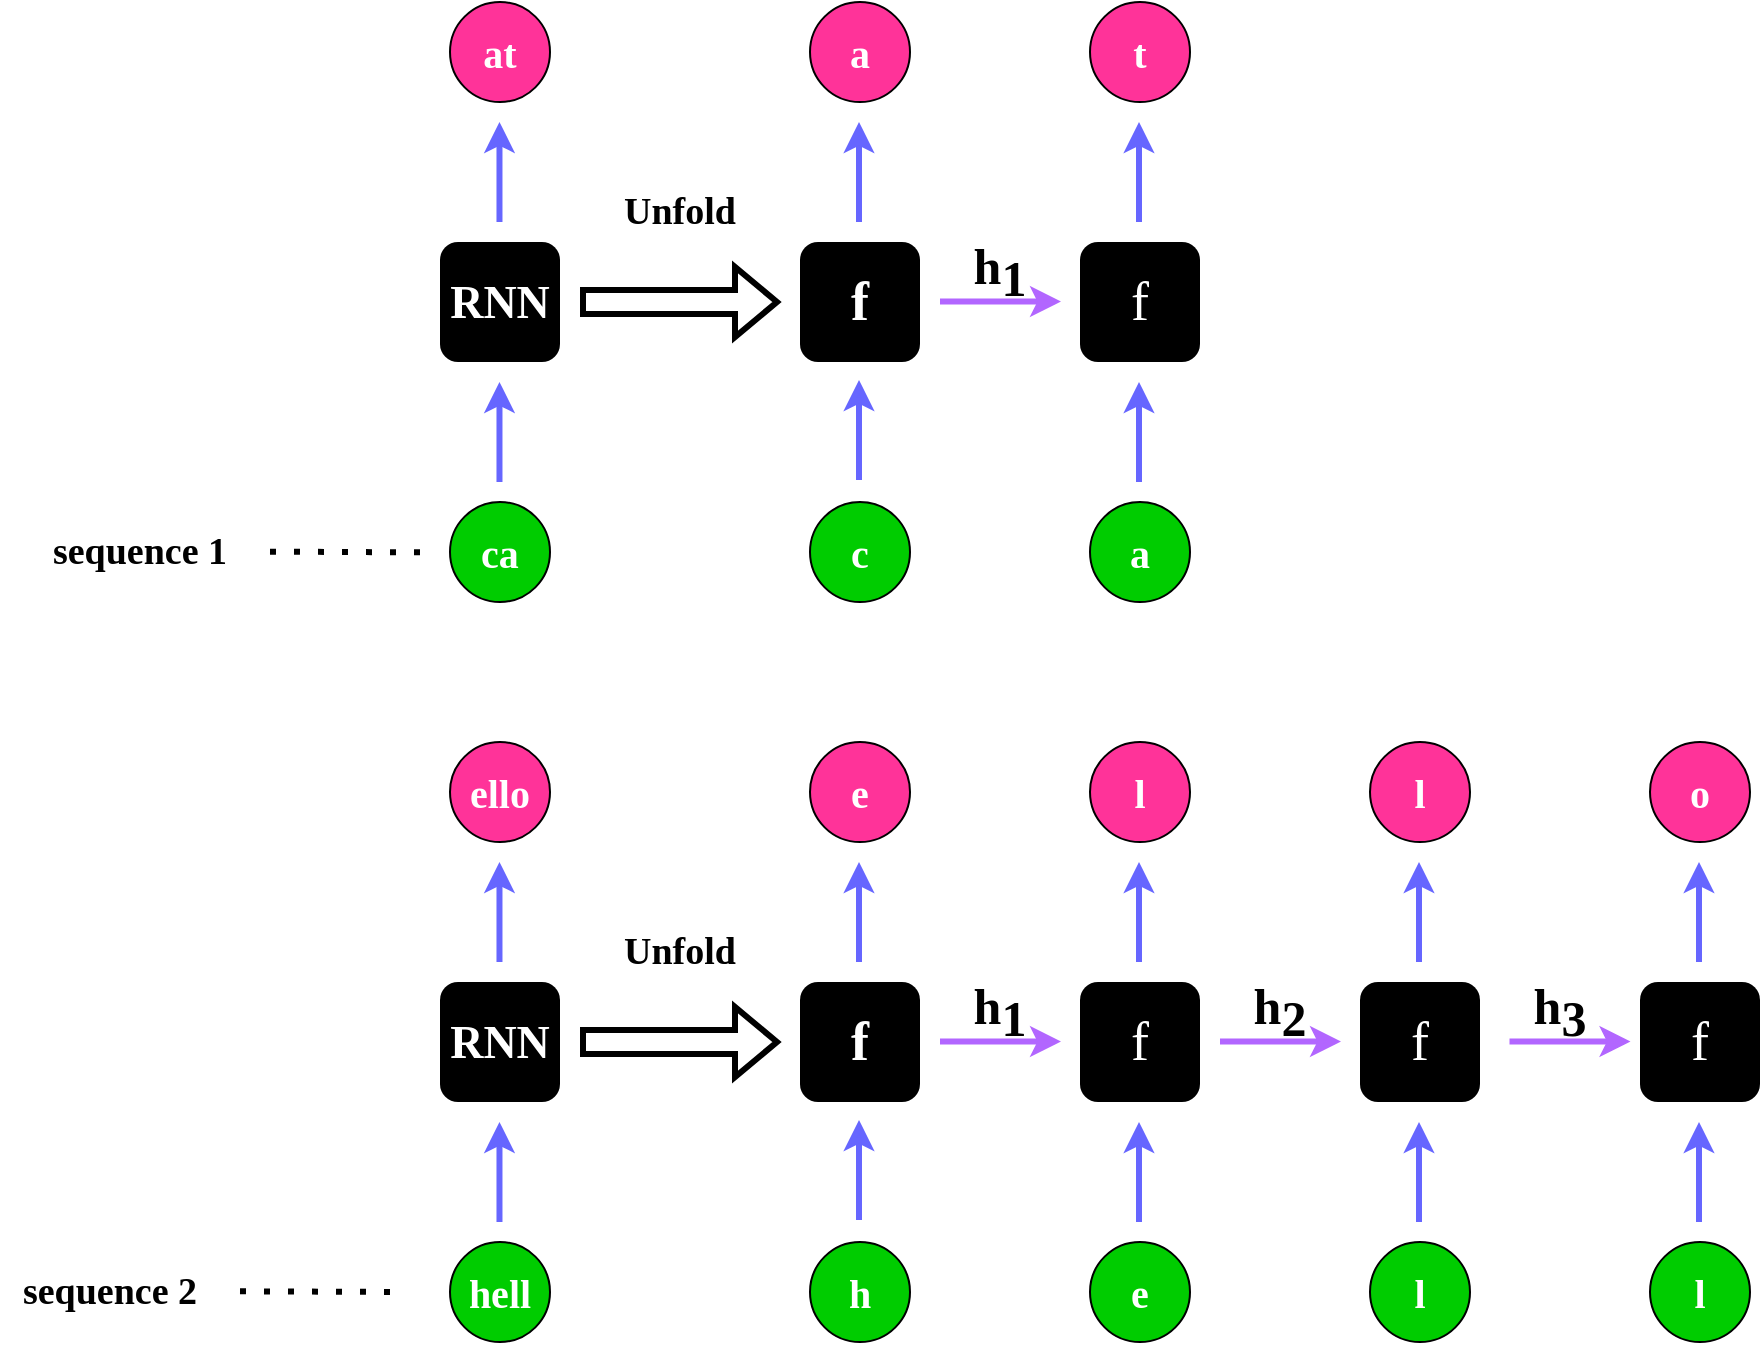 <mxfile version="24.0.7" type="device">
  <diagram name="Page-1" id="6HRoGfWBaaDKhnXAU6vd">
    <mxGraphModel dx="2156" dy="1926" grid="1" gridSize="10" guides="1" tooltips="1" connect="1" arrows="1" fold="1" page="1" pageScale="1" pageWidth="850" pageHeight="1100" math="0" shadow="0">
      <root>
        <mxCell id="0" />
        <mxCell id="1" parent="0" />
        <mxCell id="vckTE8xcX2gjwNGocpAb-1" value="&lt;font size=&quot;1&quot; data-font-src=&quot;https://fonts.googleapis.com/css?family=Italianno&quot; face=&quot;Italianno&quot; style=&quot;&quot; color=&quot;#ffffff&quot;&gt;&lt;b style=&quot;font-size: 27px;&quot;&gt;f&lt;/b&gt;&lt;/font&gt;" style="rounded=1;whiteSpace=wrap;html=1;fillColor=#000000;strokeColor=none;fontColor=#FF6666;" parent="1" vertex="1">
          <mxGeometry x="40" y="320" width="60" height="60" as="geometry" />
        </mxCell>
        <mxCell id="vckTE8xcX2gjwNGocpAb-2" value="&lt;font color=&quot;#ffffff&quot; face=&quot;Italianno&quot; style=&quot;font-size: 27px;&quot;&gt;f&lt;/font&gt;" style="rounded=1;whiteSpace=wrap;html=1;fillColor=#000000;strokeColor=none;fontColor=#FF6666;" parent="1" vertex="1">
          <mxGeometry x="180" y="320" width="60" height="60" as="geometry" />
        </mxCell>
        <mxCell id="vckTE8xcX2gjwNGocpAb-3" value="&lt;span style=&quot;color: rgb(255, 255, 255); font-family: Italianno; font-size: 27px;&quot;&gt;f&lt;/span&gt;" style="rounded=1;whiteSpace=wrap;html=1;fillColor=#000000;strokeColor=none;fontColor=#FF6666;" parent="1" vertex="1">
          <mxGeometry x="320" y="320" width="60" height="60" as="geometry" />
        </mxCell>
        <mxCell id="vckTE8xcX2gjwNGocpAb-4" value="&lt;span style=&quot;color: rgb(255, 255, 255); font-family: Italianno; font-size: 27px;&quot;&gt;f&lt;/span&gt;" style="rounded=1;whiteSpace=wrap;html=1;fillColor=#000000;strokeColor=none;fontColor=#FF6666;" parent="1" vertex="1">
          <mxGeometry x="460" y="320" width="60" height="60" as="geometry" />
        </mxCell>
        <mxCell id="vckTE8xcX2gjwNGocpAb-5" style="edgeStyle=orthogonalEdgeStyle;rounded=0;orthogonalLoop=1;jettySize=auto;html=1;exitX=0.5;exitY=0;exitDx=0;exitDy=0;strokeWidth=3;strokeColor=#6666FF;fontColor=#FF6666;" parent="1" edge="1">
          <mxGeometry relative="1" as="geometry">
            <mxPoint x="69.5" y="439" as="sourcePoint" />
            <mxPoint x="69.5" y="389" as="targetPoint" />
          </mxGeometry>
        </mxCell>
        <mxCell id="vckTE8xcX2gjwNGocpAb-6" value="&lt;font face=&quot;Ubuntu&quot; style=&quot;font-size: 20px;&quot;&gt;&lt;b&gt;h&lt;/b&gt;&lt;/font&gt;" style="ellipse;whiteSpace=wrap;html=1;aspect=fixed;fillColor=#00CC00;fontColor=#FFFFFF;" parent="1" vertex="1">
          <mxGeometry x="45" y="450" width="50" height="50" as="geometry" />
        </mxCell>
        <mxCell id="vckTE8xcX2gjwNGocpAb-7" style="edgeStyle=orthogonalEdgeStyle;rounded=0;orthogonalLoop=1;jettySize=auto;html=1;exitX=0.5;exitY=0;exitDx=0;exitDy=0;strokeWidth=3;strokeColor=#6666FF;fontColor=#FF6666;" parent="1" edge="1">
          <mxGeometry relative="1" as="geometry">
            <mxPoint x="69.5" y="310" as="sourcePoint" />
            <mxPoint x="69.5" y="260" as="targetPoint" />
          </mxGeometry>
        </mxCell>
        <mxCell id="vckTE8xcX2gjwNGocpAb-8" value="&lt;font face=&quot;Ubuntu&quot;&gt;&lt;span style=&quot;font-size: 20px;&quot;&gt;&lt;b&gt;e&lt;/b&gt;&lt;/span&gt;&lt;/font&gt;" style="ellipse;whiteSpace=wrap;html=1;aspect=fixed;fillColor=#FF3399;fontColor=#FFFFFF;" parent="1" vertex="1">
          <mxGeometry x="45" y="200" width="50" height="50" as="geometry" />
        </mxCell>
        <mxCell id="vckTE8xcX2gjwNGocpAb-9" value="&lt;font face=&quot;Ubuntu&quot;&gt;&lt;span style=&quot;font-size: 20px;&quot;&gt;&lt;b&gt;l&lt;/b&gt;&lt;/span&gt;&lt;/font&gt;" style="ellipse;whiteSpace=wrap;html=1;aspect=fixed;fillColor=#FF3399;fontColor=#FFFFFF;" parent="1" vertex="1">
          <mxGeometry x="185" y="200" width="50" height="50" as="geometry" />
        </mxCell>
        <mxCell id="vckTE8xcX2gjwNGocpAb-10" value="&lt;font face=&quot;Ubuntu&quot;&gt;&lt;span style=&quot;font-size: 20px;&quot;&gt;&lt;b&gt;l&lt;/b&gt;&lt;/span&gt;&lt;/font&gt;" style="ellipse;whiteSpace=wrap;html=1;aspect=fixed;fillColor=#FF3399;fontColor=#FFFFFF;" parent="1" vertex="1">
          <mxGeometry x="325" y="200" width="50" height="50" as="geometry" />
        </mxCell>
        <mxCell id="vckTE8xcX2gjwNGocpAb-11" value="&lt;font face=&quot;Ubuntu&quot;&gt;&lt;span style=&quot;font-size: 20px;&quot;&gt;&lt;b&gt;o&lt;/b&gt;&lt;/span&gt;&lt;/font&gt;" style="ellipse;whiteSpace=wrap;html=1;aspect=fixed;fillColor=#FF3399;fontColor=#FFFFFF;" parent="1" vertex="1">
          <mxGeometry x="465" y="200" width="50" height="50" as="geometry" />
        </mxCell>
        <mxCell id="vckTE8xcX2gjwNGocpAb-12" style="edgeStyle=orthogonalEdgeStyle;rounded=0;orthogonalLoop=1;jettySize=auto;html=1;exitX=0.5;exitY=0;exitDx=0;exitDy=0;strokeWidth=3;strokeColor=#6666FF;fontColor=#FF6666;" parent="1" edge="1">
          <mxGeometry relative="1" as="geometry">
            <mxPoint x="209.5" y="310" as="sourcePoint" />
            <mxPoint x="209.5" y="260" as="targetPoint" />
          </mxGeometry>
        </mxCell>
        <mxCell id="vckTE8xcX2gjwNGocpAb-13" style="edgeStyle=orthogonalEdgeStyle;rounded=0;orthogonalLoop=1;jettySize=auto;html=1;exitX=0.5;exitY=0;exitDx=0;exitDy=0;strokeWidth=3;strokeColor=#6666FF;fontColor=#FF6666;" parent="1" edge="1">
          <mxGeometry relative="1" as="geometry">
            <mxPoint x="349.5" y="310" as="sourcePoint" />
            <mxPoint x="349.5" y="260" as="targetPoint" />
          </mxGeometry>
        </mxCell>
        <mxCell id="vckTE8xcX2gjwNGocpAb-14" style="edgeStyle=orthogonalEdgeStyle;rounded=0;orthogonalLoop=1;jettySize=auto;html=1;exitX=0.5;exitY=0;exitDx=0;exitDy=0;strokeWidth=3;strokeColor=#6666FF;fontColor=#FF6666;" parent="1" edge="1">
          <mxGeometry relative="1" as="geometry">
            <mxPoint x="489.5" y="310" as="sourcePoint" />
            <mxPoint x="489.5" y="260" as="targetPoint" />
          </mxGeometry>
        </mxCell>
        <mxCell id="vckTE8xcX2gjwNGocpAb-15" value="&lt;font face=&quot;Ubuntu&quot; style=&quot;font-size: 20px;&quot;&gt;&lt;b&gt;e&lt;/b&gt;&lt;/font&gt;" style="ellipse;whiteSpace=wrap;html=1;aspect=fixed;fillColor=#00CC00;fontColor=#FFFFFF;" parent="1" vertex="1">
          <mxGeometry x="185" y="450" width="50" height="50" as="geometry" />
        </mxCell>
        <mxCell id="vckTE8xcX2gjwNGocpAb-16" value="&lt;font face=&quot;Ubuntu&quot; style=&quot;font-size: 20px;&quot;&gt;&lt;b&gt;l&lt;/b&gt;&lt;/font&gt;" style="ellipse;whiteSpace=wrap;html=1;aspect=fixed;fillColor=#00CC00;fontColor=#FFFFFF;" parent="1" vertex="1">
          <mxGeometry x="325" y="450" width="50" height="50" as="geometry" />
        </mxCell>
        <mxCell id="vckTE8xcX2gjwNGocpAb-17" value="&lt;font face=&quot;Ubuntu&quot; style=&quot;font-size: 20px;&quot;&gt;&lt;b&gt;l&lt;/b&gt;&lt;/font&gt;" style="ellipse;whiteSpace=wrap;html=1;aspect=fixed;fillColor=#00CC00;fontColor=#FFFFFF;" parent="1" vertex="1">
          <mxGeometry x="465" y="450" width="50" height="50" as="geometry" />
        </mxCell>
        <mxCell id="vckTE8xcX2gjwNGocpAb-18" style="edgeStyle=orthogonalEdgeStyle;rounded=0;orthogonalLoop=1;jettySize=auto;html=1;exitX=0.5;exitY=0;exitDx=0;exitDy=0;strokeWidth=3;strokeColor=#6666FF;fontColor=#FF6666;" parent="1" edge="1">
          <mxGeometry relative="1" as="geometry">
            <mxPoint x="209.5" y="440" as="sourcePoint" />
            <mxPoint x="209.5" y="390" as="targetPoint" />
          </mxGeometry>
        </mxCell>
        <mxCell id="vckTE8xcX2gjwNGocpAb-19" style="edgeStyle=orthogonalEdgeStyle;rounded=0;orthogonalLoop=1;jettySize=auto;html=1;exitX=0.5;exitY=0;exitDx=0;exitDy=0;strokeWidth=3;strokeColor=#6666FF;fontColor=#FF6666;" parent="1" edge="1">
          <mxGeometry relative="1" as="geometry">
            <mxPoint x="349.5" y="440" as="sourcePoint" />
            <mxPoint x="349.5" y="390" as="targetPoint" />
          </mxGeometry>
        </mxCell>
        <mxCell id="vckTE8xcX2gjwNGocpAb-20" style="edgeStyle=orthogonalEdgeStyle;rounded=0;orthogonalLoop=1;jettySize=auto;html=1;exitX=0.5;exitY=0;exitDx=0;exitDy=0;strokeWidth=3;strokeColor=#6666FF;fontColor=#FF6666;" parent="1" edge="1">
          <mxGeometry relative="1" as="geometry">
            <mxPoint x="489.5" y="440" as="sourcePoint" />
            <mxPoint x="489.5" y="390" as="targetPoint" />
          </mxGeometry>
        </mxCell>
        <mxCell id="vckTE8xcX2gjwNGocpAb-21" style="edgeStyle=orthogonalEdgeStyle;rounded=0;orthogonalLoop=1;jettySize=auto;html=1;exitX=0.5;exitY=0;exitDx=0;exitDy=0;strokeWidth=3;strokeColor=#B266FF;fontColor=#FF6666;" parent="1" edge="1">
          <mxGeometry relative="1" as="geometry">
            <mxPoint x="110" y="349.78" as="sourcePoint" />
            <mxPoint x="170.5" y="349.78" as="targetPoint" />
          </mxGeometry>
        </mxCell>
        <mxCell id="vckTE8xcX2gjwNGocpAb-22" style="edgeStyle=orthogonalEdgeStyle;rounded=0;orthogonalLoop=1;jettySize=auto;html=1;exitX=0.5;exitY=0;exitDx=0;exitDy=0;strokeWidth=3;strokeColor=#B266FF;fontColor=#FF6666;" parent="1" edge="1">
          <mxGeometry relative="1" as="geometry">
            <mxPoint x="250" y="349.76" as="sourcePoint" />
            <mxPoint x="310.5" y="349.76" as="targetPoint" />
          </mxGeometry>
        </mxCell>
        <mxCell id="vckTE8xcX2gjwNGocpAb-23" style="edgeStyle=orthogonalEdgeStyle;rounded=0;orthogonalLoop=1;jettySize=auto;html=1;exitX=0.5;exitY=0;exitDx=0;exitDy=0;strokeWidth=3;strokeColor=#B266FF;fontColor=#FF6666;" parent="1" edge="1">
          <mxGeometry relative="1" as="geometry">
            <mxPoint x="394.75" y="349.76" as="sourcePoint" />
            <mxPoint x="455.25" y="349.76" as="targetPoint" />
          </mxGeometry>
        </mxCell>
        <mxCell id="vckTE8xcX2gjwNGocpAb-24" value="&lt;font data-font-src=&quot;https://fonts.googleapis.com/css?family=Italianno&quot; face=&quot;Italianno&quot; style=&quot;font-size: 25px;&quot;&gt;&lt;span style=&quot;font-size: 25px;&quot;&gt;h&lt;sub style=&quot;font-size: 25px;&quot;&gt;1&lt;/sub&gt;&lt;/span&gt;&lt;/font&gt;" style="text;html=1;align=center;verticalAlign=middle;whiteSpace=wrap;rounded=0;fontSize=25;fontStyle=1" parent="1" vertex="1">
          <mxGeometry x="110" y="320" width="60" height="30" as="geometry" />
        </mxCell>
        <mxCell id="vckTE8xcX2gjwNGocpAb-25" value="&lt;font style=&quot;font-size: 25px;&quot;&gt;&lt;span style=&quot;font-size: 25px;&quot;&gt;&lt;span style=&quot;font-size: 25px;&quot;&gt;h&lt;/span&gt;&lt;span style=&quot;font-size: 25px;&quot;&gt;&lt;sub style=&quot;font-size: 25px;&quot;&gt;2&lt;/sub&gt;&lt;/span&gt;&lt;/span&gt;&lt;/font&gt;" style="text;html=1;align=center;verticalAlign=middle;whiteSpace=wrap;rounded=0;fontFamily=Italianno;fontSource=https%3A%2F%2Ffonts.googleapis.com%2Fcss%3Ffamily%3DItalianno;fontSize=25;fontStyle=1" parent="1" vertex="1">
          <mxGeometry x="250" y="320" width="60" height="30" as="geometry" />
        </mxCell>
        <mxCell id="vckTE8xcX2gjwNGocpAb-26" value="&lt;font style=&quot;font-size: 25px;&quot;&gt;&lt;span style=&quot;font-size: 25px;&quot;&gt;&lt;span style=&quot;font-size: 25px;&quot;&gt;h&lt;/span&gt;&lt;span style=&quot;font-size: 25px;&quot;&gt;&lt;sub style=&quot;font-size: 25px;&quot;&gt;3&lt;/sub&gt;&lt;/span&gt;&lt;/span&gt;&lt;/font&gt;" style="text;html=1;align=center;verticalAlign=middle;whiteSpace=wrap;rounded=0;fontFamily=Italianno;fontSource=https%3A%2F%2Ffonts.googleapis.com%2Fcss%3Ffamily%3DItalianno;fontSize=25;fontStyle=1" parent="1" vertex="1">
          <mxGeometry x="390" y="320" width="60" height="30" as="geometry" />
        </mxCell>
        <mxCell id="vckTE8xcX2gjwNGocpAb-27" value="&lt;font face=&quot;Ubuntu&quot; size=&quot;1&quot; style=&quot;&quot; color=&quot;#ffffff&quot;&gt;&lt;b style=&quot;font-size: 23px;&quot;&gt;RNN&lt;/b&gt;&lt;/font&gt;" style="rounded=1;whiteSpace=wrap;html=1;fillColor=#000000;strokeColor=none;fontColor=#FF6666;" parent="1" vertex="1">
          <mxGeometry x="-140" y="320" width="60" height="60" as="geometry" />
        </mxCell>
        <mxCell id="vckTE8xcX2gjwNGocpAb-28" value="&lt;font face=&quot;Ubuntu&quot; style=&quot;font-size: 20px;&quot;&gt;&lt;b&gt;hell&lt;/b&gt;&lt;/font&gt;" style="ellipse;whiteSpace=wrap;html=1;aspect=fixed;fillColor=#00CC00;fontColor=#FFFFFF;" parent="1" vertex="1">
          <mxGeometry x="-135" y="450" width="50" height="50" as="geometry" />
        </mxCell>
        <mxCell id="vckTE8xcX2gjwNGocpAb-29" value="&lt;font face=&quot;Ubuntu&quot;&gt;&lt;span style=&quot;font-size: 20px;&quot;&gt;&lt;b&gt;ello&lt;/b&gt;&lt;/span&gt;&lt;/font&gt;" style="ellipse;whiteSpace=wrap;html=1;aspect=fixed;fillColor=#FF3399;fontColor=#FFFFFF;" parent="1" vertex="1">
          <mxGeometry x="-135" y="200" width="50" height="50" as="geometry" />
        </mxCell>
        <mxCell id="vckTE8xcX2gjwNGocpAb-30" style="edgeStyle=orthogonalEdgeStyle;rounded=0;orthogonalLoop=1;jettySize=auto;html=1;exitX=0.5;exitY=0;exitDx=0;exitDy=0;strokeWidth=3;strokeColor=#6666FF;fontColor=#FF6666;" parent="1" edge="1">
          <mxGeometry relative="1" as="geometry">
            <mxPoint x="-110.26" y="310" as="sourcePoint" />
            <mxPoint x="-110.26" y="260" as="targetPoint" />
          </mxGeometry>
        </mxCell>
        <mxCell id="vckTE8xcX2gjwNGocpAb-31" style="edgeStyle=orthogonalEdgeStyle;rounded=0;orthogonalLoop=1;jettySize=auto;html=1;exitX=0.5;exitY=0;exitDx=0;exitDy=0;strokeWidth=3;strokeColor=#6666FF;fontColor=#FF6666;" parent="1" edge="1">
          <mxGeometry relative="1" as="geometry">
            <mxPoint x="-110.26" y="440" as="sourcePoint" />
            <mxPoint x="-110.26" y="390" as="targetPoint" />
          </mxGeometry>
        </mxCell>
        <mxCell id="vckTE8xcX2gjwNGocpAb-33" value="" style="shape=flexArrow;endArrow=classic;html=1;rounded=0;strokeWidth=3;" parent="1" edge="1">
          <mxGeometry width="50" height="50" relative="1" as="geometry">
            <mxPoint x="-70" y="350" as="sourcePoint" />
            <mxPoint x="30" y="350" as="targetPoint" />
          </mxGeometry>
        </mxCell>
        <mxCell id="vckTE8xcX2gjwNGocpAb-34" value="&lt;b&gt;&lt;font style=&quot;font-size: 19px;&quot; face=&quot;Ubuntu&quot;&gt;Unfold&lt;/font&gt;&lt;/b&gt;" style="text;html=1;align=center;verticalAlign=middle;whiteSpace=wrap;rounded=0;" parent="1" vertex="1">
          <mxGeometry x="-50" y="290" width="60" height="30" as="geometry" />
        </mxCell>
        <mxCell id="vckTE8xcX2gjwNGocpAb-35" value="&lt;font size=&quot;1&quot; data-font-src=&quot;https://fonts.googleapis.com/css?family=Italianno&quot; face=&quot;Italianno&quot; style=&quot;&quot; color=&quot;#ffffff&quot;&gt;&lt;b style=&quot;font-size: 27px;&quot;&gt;f&lt;/b&gt;&lt;/font&gt;" style="rounded=1;whiteSpace=wrap;html=1;fillColor=#000000;strokeColor=none;fontColor=#FF6666;" parent="1" vertex="1">
          <mxGeometry x="40" y="-50" width="60" height="60" as="geometry" />
        </mxCell>
        <mxCell id="vckTE8xcX2gjwNGocpAb-36" value="&lt;font color=&quot;#ffffff&quot; face=&quot;Italianno&quot; style=&quot;font-size: 27px;&quot;&gt;f&lt;/font&gt;" style="rounded=1;whiteSpace=wrap;html=1;fillColor=#000000;strokeColor=none;fontColor=#FF6666;" parent="1" vertex="1">
          <mxGeometry x="180" y="-50" width="60" height="60" as="geometry" />
        </mxCell>
        <mxCell id="vckTE8xcX2gjwNGocpAb-37" style="edgeStyle=orthogonalEdgeStyle;rounded=0;orthogonalLoop=1;jettySize=auto;html=1;exitX=0.5;exitY=0;exitDx=0;exitDy=0;strokeWidth=3;strokeColor=#6666FF;fontColor=#FF6666;" parent="1" edge="1">
          <mxGeometry relative="1" as="geometry">
            <mxPoint x="69.5" y="69" as="sourcePoint" />
            <mxPoint x="69.5" y="19" as="targetPoint" />
          </mxGeometry>
        </mxCell>
        <mxCell id="vckTE8xcX2gjwNGocpAb-38" value="&lt;font face=&quot;Ubuntu&quot; style=&quot;font-size: 20px;&quot;&gt;&lt;b&gt;c&lt;/b&gt;&lt;/font&gt;" style="ellipse;whiteSpace=wrap;html=1;aspect=fixed;fillColor=#00CC00;fontColor=#FFFFFF;" parent="1" vertex="1">
          <mxGeometry x="45" y="80" width="50" height="50" as="geometry" />
        </mxCell>
        <mxCell id="vckTE8xcX2gjwNGocpAb-39" style="edgeStyle=orthogonalEdgeStyle;rounded=0;orthogonalLoop=1;jettySize=auto;html=1;exitX=0.5;exitY=0;exitDx=0;exitDy=0;strokeWidth=3;strokeColor=#6666FF;fontColor=#FF6666;" parent="1" edge="1">
          <mxGeometry relative="1" as="geometry">
            <mxPoint x="69.5" y="-60" as="sourcePoint" />
            <mxPoint x="69.5" y="-110" as="targetPoint" />
          </mxGeometry>
        </mxCell>
        <mxCell id="vckTE8xcX2gjwNGocpAb-40" value="&lt;font face=&quot;Ubuntu&quot;&gt;&lt;span style=&quot;font-size: 20px;&quot;&gt;&lt;b&gt;a&lt;/b&gt;&lt;/span&gt;&lt;/font&gt;" style="ellipse;whiteSpace=wrap;html=1;aspect=fixed;fillColor=#FF3399;fontColor=#FFFFFF;" parent="1" vertex="1">
          <mxGeometry x="45" y="-170" width="50" height="50" as="geometry" />
        </mxCell>
        <mxCell id="vckTE8xcX2gjwNGocpAb-41" value="&lt;font face=&quot;Ubuntu&quot;&gt;&lt;span style=&quot;font-size: 20px;&quot;&gt;&lt;b&gt;t&lt;/b&gt;&lt;/span&gt;&lt;/font&gt;" style="ellipse;whiteSpace=wrap;html=1;aspect=fixed;fillColor=#FF3399;fontColor=#FFFFFF;" parent="1" vertex="1">
          <mxGeometry x="185" y="-170" width="50" height="50" as="geometry" />
        </mxCell>
        <mxCell id="vckTE8xcX2gjwNGocpAb-42" style="edgeStyle=orthogonalEdgeStyle;rounded=0;orthogonalLoop=1;jettySize=auto;html=1;exitX=0.5;exitY=0;exitDx=0;exitDy=0;strokeWidth=3;strokeColor=#6666FF;fontColor=#FF6666;" parent="1" edge="1">
          <mxGeometry relative="1" as="geometry">
            <mxPoint x="209.5" y="-60" as="sourcePoint" />
            <mxPoint x="209.5" y="-110" as="targetPoint" />
          </mxGeometry>
        </mxCell>
        <mxCell id="vckTE8xcX2gjwNGocpAb-43" value="&lt;font face=&quot;Ubuntu&quot; style=&quot;font-size: 20px;&quot;&gt;&lt;b&gt;a&lt;/b&gt;&lt;/font&gt;" style="ellipse;whiteSpace=wrap;html=1;aspect=fixed;fillColor=#00CC00;fontColor=#FFFFFF;" parent="1" vertex="1">
          <mxGeometry x="185" y="80" width="50" height="50" as="geometry" />
        </mxCell>
        <mxCell id="vckTE8xcX2gjwNGocpAb-44" style="edgeStyle=orthogonalEdgeStyle;rounded=0;orthogonalLoop=1;jettySize=auto;html=1;exitX=0.5;exitY=0;exitDx=0;exitDy=0;strokeWidth=3;strokeColor=#6666FF;fontColor=#FF6666;" parent="1" edge="1">
          <mxGeometry relative="1" as="geometry">
            <mxPoint x="209.5" y="70" as="sourcePoint" />
            <mxPoint x="209.5" y="20" as="targetPoint" />
          </mxGeometry>
        </mxCell>
        <mxCell id="vckTE8xcX2gjwNGocpAb-45" style="edgeStyle=orthogonalEdgeStyle;rounded=0;orthogonalLoop=1;jettySize=auto;html=1;exitX=0.5;exitY=0;exitDx=0;exitDy=0;strokeWidth=3;strokeColor=#B266FF;fontColor=#FF6666;" parent="1" edge="1">
          <mxGeometry relative="1" as="geometry">
            <mxPoint x="110" y="-20.22" as="sourcePoint" />
            <mxPoint x="170.5" y="-20.22" as="targetPoint" />
          </mxGeometry>
        </mxCell>
        <mxCell id="vckTE8xcX2gjwNGocpAb-46" value="&lt;font data-font-src=&quot;https://fonts.googleapis.com/css?family=Italianno&quot; face=&quot;Italianno&quot; style=&quot;font-size: 25px;&quot;&gt;&lt;span style=&quot;font-size: 25px;&quot;&gt;h&lt;sub style=&quot;font-size: 25px;&quot;&gt;1&lt;/sub&gt;&lt;/span&gt;&lt;/font&gt;" style="text;html=1;align=center;verticalAlign=middle;whiteSpace=wrap;rounded=0;fontSize=25;fontStyle=1" parent="1" vertex="1">
          <mxGeometry x="110" y="-50" width="60" height="30" as="geometry" />
        </mxCell>
        <mxCell id="vckTE8xcX2gjwNGocpAb-47" value="&lt;font face=&quot;Ubuntu&quot; size=&quot;1&quot; style=&quot;&quot; color=&quot;#ffffff&quot;&gt;&lt;b style=&quot;font-size: 23px;&quot;&gt;RNN&lt;/b&gt;&lt;/font&gt;" style="rounded=1;whiteSpace=wrap;html=1;fillColor=#000000;strokeColor=none;fontColor=#FF6666;" parent="1" vertex="1">
          <mxGeometry x="-140" y="-50" width="60" height="60" as="geometry" />
        </mxCell>
        <mxCell id="vckTE8xcX2gjwNGocpAb-48" value="&lt;font face=&quot;Ubuntu&quot; style=&quot;font-size: 20px;&quot;&gt;&lt;b&gt;ca&lt;/b&gt;&lt;/font&gt;" style="ellipse;whiteSpace=wrap;html=1;aspect=fixed;fillColor=#00CC00;fontColor=#FFFFFF;" parent="1" vertex="1">
          <mxGeometry x="-135" y="80" width="50" height="50" as="geometry" />
        </mxCell>
        <mxCell id="vckTE8xcX2gjwNGocpAb-49" value="&lt;font face=&quot;Ubuntu&quot;&gt;&lt;span style=&quot;font-size: 20px;&quot;&gt;&lt;b&gt;at&lt;/b&gt;&lt;/span&gt;&lt;/font&gt;" style="ellipse;whiteSpace=wrap;html=1;aspect=fixed;fillColor=#FF3399;fontColor=#FFFFFF;" parent="1" vertex="1">
          <mxGeometry x="-135" y="-170" width="50" height="50" as="geometry" />
        </mxCell>
        <mxCell id="vckTE8xcX2gjwNGocpAb-50" style="edgeStyle=orthogonalEdgeStyle;rounded=0;orthogonalLoop=1;jettySize=auto;html=1;exitX=0.5;exitY=0;exitDx=0;exitDy=0;strokeWidth=3;strokeColor=#6666FF;fontColor=#FF6666;" parent="1" edge="1">
          <mxGeometry relative="1" as="geometry">
            <mxPoint x="-110.26" y="-60" as="sourcePoint" />
            <mxPoint x="-110.26" y="-110" as="targetPoint" />
          </mxGeometry>
        </mxCell>
        <mxCell id="vckTE8xcX2gjwNGocpAb-51" style="edgeStyle=orthogonalEdgeStyle;rounded=0;orthogonalLoop=1;jettySize=auto;html=1;exitX=0.5;exitY=0;exitDx=0;exitDy=0;strokeWidth=3;strokeColor=#6666FF;fontColor=#FF6666;" parent="1" edge="1">
          <mxGeometry relative="1" as="geometry">
            <mxPoint x="-110.26" y="70" as="sourcePoint" />
            <mxPoint x="-110.26" y="20" as="targetPoint" />
          </mxGeometry>
        </mxCell>
        <mxCell id="vckTE8xcX2gjwNGocpAb-53" value="" style="shape=flexArrow;endArrow=classic;html=1;rounded=0;strokeWidth=3;" parent="1" edge="1">
          <mxGeometry width="50" height="50" relative="1" as="geometry">
            <mxPoint x="-70" y="-20" as="sourcePoint" />
            <mxPoint x="30" y="-20" as="targetPoint" />
          </mxGeometry>
        </mxCell>
        <mxCell id="vckTE8xcX2gjwNGocpAb-54" value="&lt;b&gt;&lt;font style=&quot;font-size: 19px;&quot; face=&quot;Ubuntu&quot;&gt;Unfold&lt;/font&gt;&lt;/b&gt;" style="text;html=1;align=center;verticalAlign=middle;whiteSpace=wrap;rounded=0;" parent="1" vertex="1">
          <mxGeometry x="-50" y="-80" width="60" height="30" as="geometry" />
        </mxCell>
        <mxCell id="vckTE8xcX2gjwNGocpAb-55" value="" style="endArrow=none;dashed=1;html=1;dashPattern=1 3;strokeWidth=3;rounded=0;" parent="1" edge="1">
          <mxGeometry width="50" height="50" relative="1" as="geometry">
            <mxPoint x="-225" y="104.82" as="sourcePoint" />
            <mxPoint x="-150" y="105.18" as="targetPoint" />
          </mxGeometry>
        </mxCell>
        <mxCell id="vckTE8xcX2gjwNGocpAb-56" value="" style="endArrow=none;dashed=1;html=1;dashPattern=1 3;strokeWidth=3;rounded=0;" parent="1" edge="1">
          <mxGeometry width="50" height="50" relative="1" as="geometry">
            <mxPoint x="-240" y="474.63" as="sourcePoint" />
            <mxPoint x="-165" y="474.99" as="targetPoint" />
          </mxGeometry>
        </mxCell>
        <mxCell id="vckTE8xcX2gjwNGocpAb-57" value="&lt;b&gt;&lt;font style=&quot;font-size: 19px;&quot; face=&quot;Ubuntu&quot;&gt;sequence 1&lt;/font&gt;&lt;/b&gt;" style="text;html=1;align=center;verticalAlign=middle;whiteSpace=wrap;rounded=0;" parent="1" vertex="1">
          <mxGeometry x="-345" y="90" width="110" height="30" as="geometry" />
        </mxCell>
        <mxCell id="vckTE8xcX2gjwNGocpAb-58" value="&lt;b&gt;&lt;font style=&quot;font-size: 19px;&quot; face=&quot;Ubuntu&quot;&gt;sequence 2&lt;/font&gt;&lt;/b&gt;" style="text;html=1;align=center;verticalAlign=middle;whiteSpace=wrap;rounded=0;" parent="1" vertex="1">
          <mxGeometry x="-360" y="460" width="110" height="30" as="geometry" />
        </mxCell>
      </root>
    </mxGraphModel>
  </diagram>
</mxfile>
